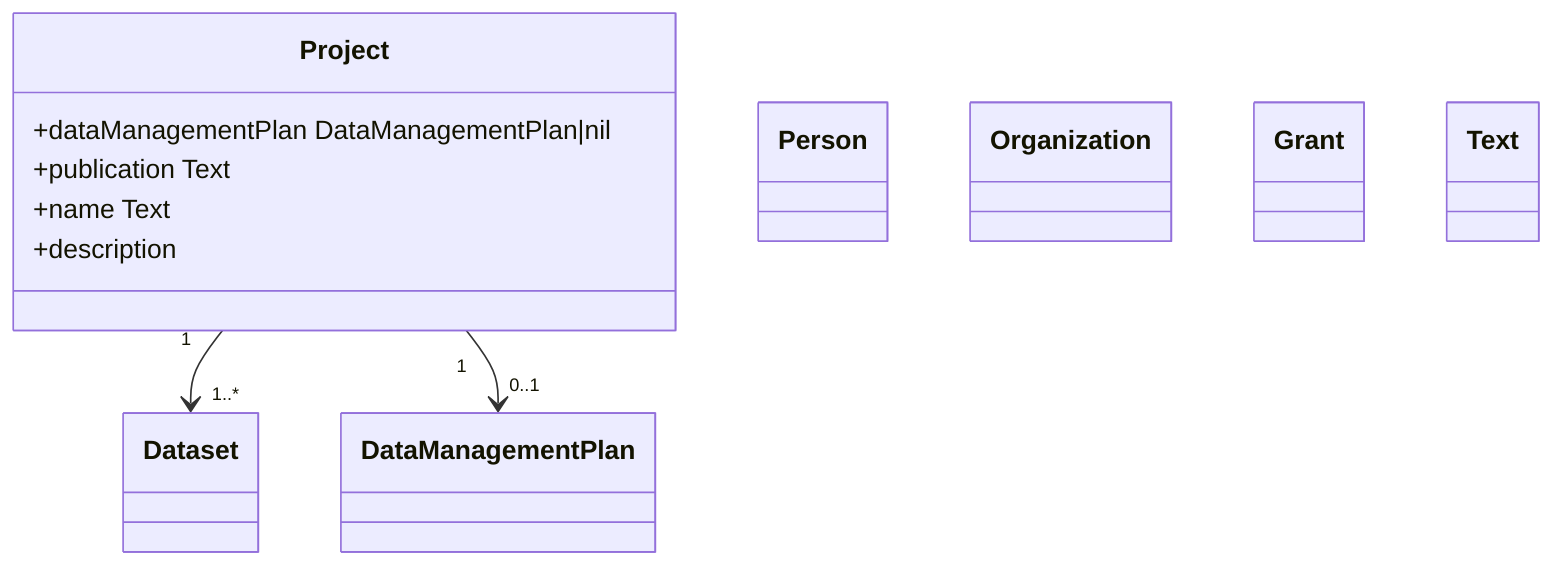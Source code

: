classDiagram
  Project "1" --> "1..*" Dataset
  Project "1" --> "0..1" DataManagementPlan

  class Project {
    +dataManagementPlan DataManagementPlan|nil
    +publication Text
    +name Text
    +description 
  }
  
  class Dataset {

  }

  class Person {

  }

  class Organization {

  }

  class Grant {

  }

  class DataManagementPlan {

  }

  class Text {
    %%+contents Map[string]string
  }